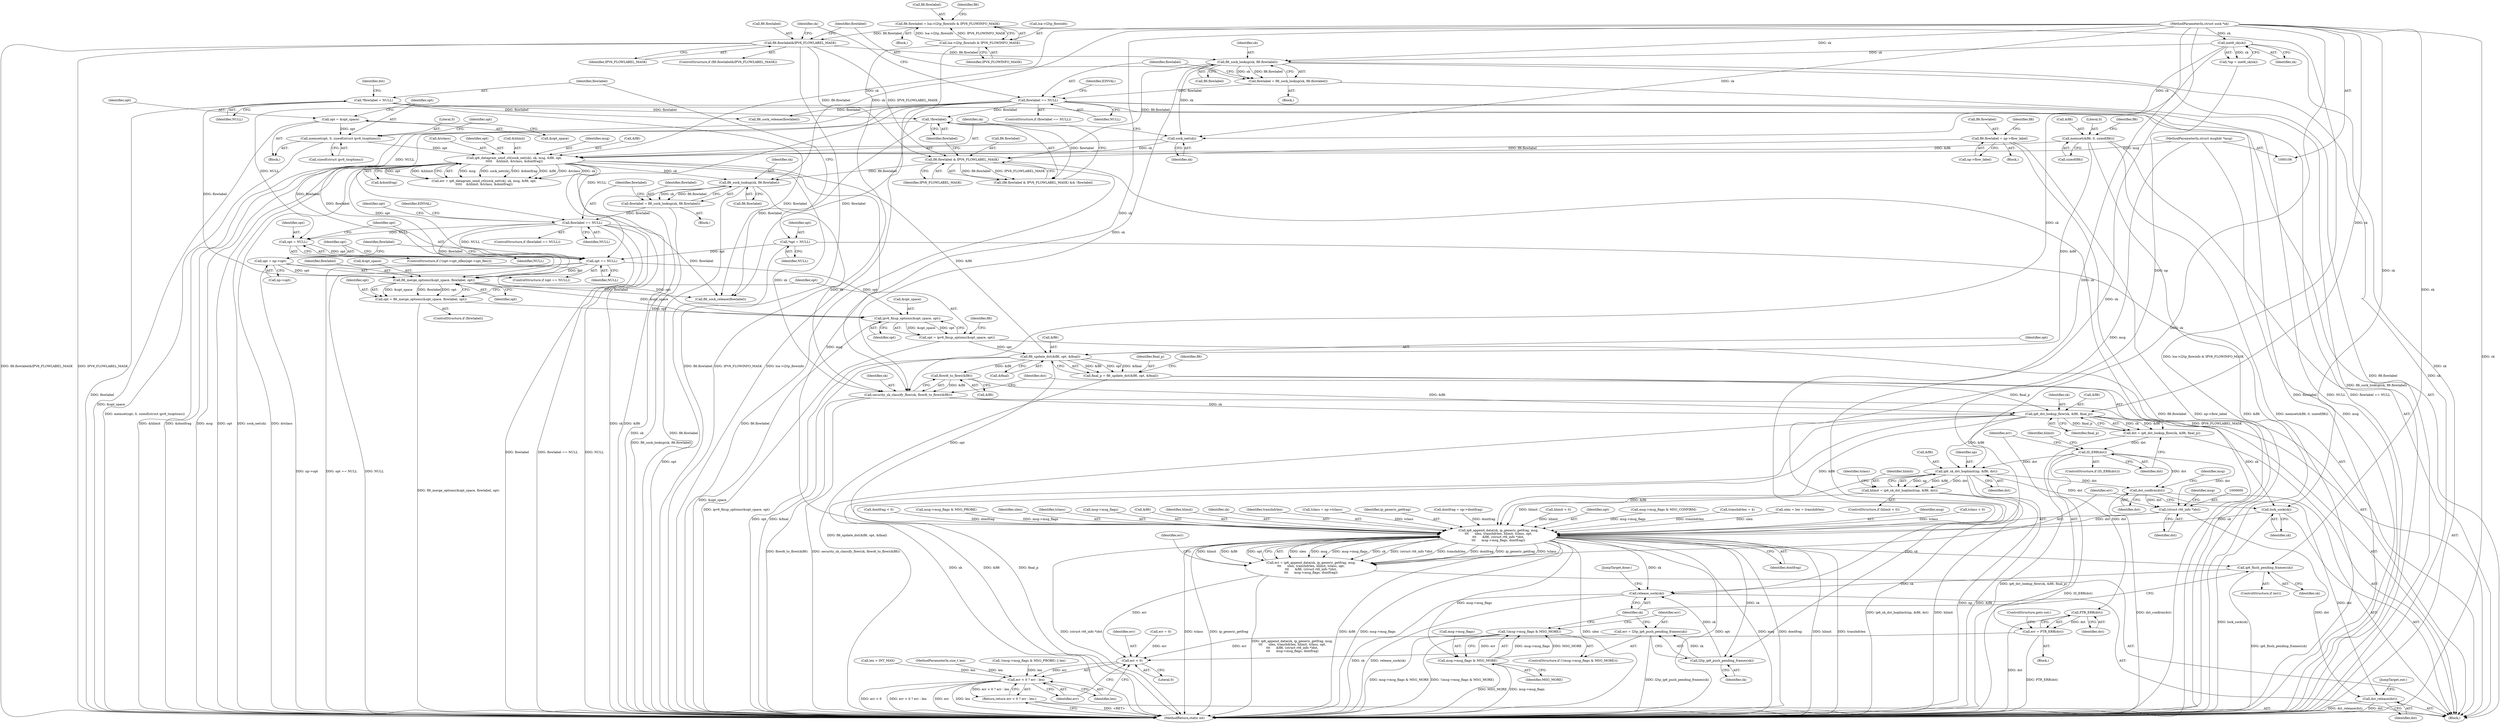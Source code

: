digraph "0_linux_45f6fad84cc305103b28d73482b344d7f5b76f39_19@API" {
"1000489" [label="(Call,fl6_update_dst(&fl6, opt, &final))"];
"1000181" [label="(Call,memset(&fl6, 0, sizeof(fl6)))"];
"1000357" [label="(Call,ip6_datagram_send_ctl(sock_net(sk), sk, msg, &fl6, opt,\n\t\t\t\t\t    &hlimit, &tclass, &dontfrag))"];
"1000358" [label="(Call,sock_net(sk))"];
"1000118" [label="(Call,inet6_sk(sk))"];
"1000107" [label="(MethodParameterIn,struct sock *sk)"];
"1000246" [label="(Call,fl6_sock_lookup(sk, fl6.flowlabel))"];
"1000238" [label="(Call,fl6.flowlabel&IPV6_FLOWLABEL_MASK)"];
"1000228" [label="(Call,fl6.flowlabel = lsa->l2tp_flowinfo & IPV6_FLOWINFO_MASK)"];
"1000232" [label="(Call,lsa->l2tp_flowinfo & IPV6_FLOWINFO_MASK)"];
"1000108" [label="(MethodParameterIn,struct msghdr *msg)"];
"1000344" [label="(Call,memset(opt, 0, sizeof(struct ipv6_txoptions)))"];
"1000340" [label="(Call,opt = &opt_space)"];
"1000434" [label="(Call,opt = ipv6_fixup_options(&opt_space, opt))"];
"1000436" [label="(Call,ipv6_fixup_options(&opt_space, opt))"];
"1000429" [label="(Call,fl6_merge_options(&opt_space, flowlabel, opt))"];
"1000125" [label="(Call,*flowlabel = NULL)"];
"1000252" [label="(Call,flowlabel == NULL)"];
"1000244" [label="(Call,flowlabel = fl6_sock_lookup(sk, fl6.flowlabel))"];
"1000387" [label="(Call,!flowlabel)"];
"1000398" [label="(Call,flowlabel == NULL)"];
"1000390" [label="(Call,flowlabel = fl6_sock_lookup(sk, fl6.flowlabel))"];
"1000392" [label="(Call,fl6_sock_lookup(sk, fl6.flowlabel))"];
"1000382" [label="(Call,fl6.flowlabel & IPV6_FLOWLABEL_MASK)"];
"1000315" [label="(Call,fl6.flowlabel = np->flow_label)"];
"1000417" [label="(Call,opt == NULL)"];
"1000413" [label="(Call,opt = NULL)"];
"1000121" [label="(Call,*opt = NULL)"];
"1000420" [label="(Call,opt = np->opt)"];
"1000427" [label="(Call,opt = fl6_merge_options(&opt_space, flowlabel, opt))"];
"1000487" [label="(Call,final_p = fl6_update_dst(&fl6, opt, &final))"];
"1000533" [label="(Call,ip6_dst_lookup_flow(sk, &fl6, final_p))"];
"1000531" [label="(Call,dst = ip6_dst_lookup_flow(sk, &fl6, final_p))"];
"1000539" [label="(Call,IS_ERR(dst))"];
"1000544" [label="(Call,PTR_ERR(dst))"];
"1000542" [label="(Call,err = PTR_ERR(dst))"];
"1000632" [label="(Call,err < 0)"];
"1000631" [label="(Call,err < 0 ? err : len)"];
"1000630" [label="(Return,return err < 0 ? err : len;)"];
"1000553" [label="(Call,ip6_sk_dst_hoplimit(np, &fl6, dst))"];
"1000551" [label="(Call,hlimit = ip6_sk_dst_hoplimit(np, &fl6, dst))"];
"1000588" [label="(Call,ip6_append_data(sk, ip_generic_getfrag, msg,\n\t\t\t      ulen, transhdrlen, hlimit, tclass, opt,\n\t\t\t      &fl6, (struct rt6_info *)dst,\n\t\t\t      msg->msg_flags, dontfrag))"];
"1000586" [label="(Call,err = ip6_append_data(sk, ip_generic_getfrag, msg,\n\t\t\t      ulen, transhdrlen, hlimit, tclass, opt,\n\t\t\t      &fl6, (struct rt6_info *)dst,\n\t\t\t      msg->msg_flags, dontfrag))"];
"1000608" [label="(Call,ip6_flush_pending_frames(sk))"];
"1000622" [label="(Call,release_sock(sk))"];
"1000613" [label="(Call,msg->msg_flags & MSG_MORE)"];
"1000612" [label="(Call,!(msg->msg_flags & MSG_MORE))"];
"1000620" [label="(Call,l2tp_ip6_push_pending_frames(sk))"];
"1000618" [label="(Call,err = l2tp_ip6_push_pending_frames(sk))"];
"1000599" [label="(Call,(struct rt6_info *)dst)"];
"1000625" [label="(Call,dst_release(dst))"];
"1000638" [label="(Call,dst_confirm(dst))"];
"1000584" [label="(Call,lock_sock(sk))"];
"1000528" [label="(Call,flowi6_to_flowi(&fl6))"];
"1000526" [label="(Call,security_sk_classify_flow(sk, flowi6_to_flowi(&fl6)))"];
"1000251" [label="(ControlStructure,if (flowlabel == NULL))"];
"1000388" [label="(Identifier,flowlabel)"];
"1000632" [label="(Call,err < 0)"];
"1000391" [label="(Identifier,flowlabel)"];
"1000488" [label="(Identifier,final_p)"];
"1000386" [label="(Identifier,IPV6_FLOWLABEL_MASK)"];
"1000184" [label="(Literal,0)"];
"1000490" [label="(Call,&fl6)"];
"1000359" [label="(Identifier,sk)"];
"1000107" [label="(MethodParameterIn,struct sock *sk)"];
"1000439" [label="(Identifier,opt)"];
"1000552" [label="(Identifier,hlimit)"];
"1000127" [label="(Identifier,NULL)"];
"1000232" [label="(Call,lsa->l2tp_flowinfo & IPV6_FLOWINFO_MASK)"];
"1000585" [label="(Identifier,sk)"];
"1000422" [label="(Call,np->opt)"];
"1000389" [label="(Block,)"];
"1000542" [label="(Call,err = PTR_ERR(dst))"];
"1000528" [label="(Call,flowi6_to_flowi(&fl6))"];
"1000393" [label="(Identifier,sk)"];
"1000437" [label="(Call,&opt_space)"];
"1000608" [label="(Call,ip6_flush_pending_frames(sk))"];
"1000532" [label="(Identifier,dst)"];
"1000633" [label="(Identifier,err)"];
"1000428" [label="(Identifier,opt)"];
"1000419" [label="(Identifier,NULL)"];
"1000125" [label="(Call,*flowlabel = NULL)"];
"1000252" [label="(Call,flowlabel == NULL)"];
"1000315" [label="(Call,fl6.flowlabel = np->flow_label)"];
"1000416" [label="(ControlStructure,if (opt == NULL))"];
"1000346" [label="(Literal,0)"];
"1000548" [label="(Call,hlimit < 0)"];
"1000613" [label="(Call,msg->msg_flags & MSG_MORE)"];
"1000130" [label="(Identifier,dst)"];
"1000340" [label="(Call,opt = &opt_space)"];
"1000545" [label="(Identifier,dst)"];
"1000229" [label="(Call,fl6.flowlabel)"];
"1000357" [label="(Call,ip6_datagram_send_ctl(sock_net(sk), sk, msg, &fl6, opt,\n\t\t\t\t\t    &hlimit, &tclass, &dontfrag))"];
"1000122" [label="(Identifier,opt)"];
"1000596" [label="(Identifier,opt)"];
"1000420" [label="(Call,opt = np->opt)"];
"1000390" [label="(Call,flowlabel = fl6_sock_lookup(sk, fl6.flowlabel))"];
"1000399" [label="(Identifier,flowlabel)"];
"1000425" [label="(ControlStructure,if (flowlabel))"];
"1000533" [label="(Call,ip6_dst_lookup_flow(sk, &fl6, final_p))"];
"1000588" [label="(Call,ip6_append_data(sk, ip_generic_getfrag, msg,\n\t\t\t      ulen, transhdrlen, hlimit, tclass, opt,\n\t\t\t      &fl6, (struct rt6_info *)dst,\n\t\t\t      msg->msg_flags, dontfrag))"];
"1000534" [label="(Identifier,sk)"];
"1000236" [label="(Identifier,IPV6_FLOWINFO_MASK)"];
"1000316" [label="(Call,fl6.flowlabel)"];
"1000421" [label="(Identifier,opt)"];
"1000635" [label="(Identifier,err)"];
"1000553" [label="(Call,ip6_sk_dst_hoplimit(np, &fl6, dst))"];
"1000239" [label="(Call,fl6.flowlabel)"];
"1000362" [label="(Call,&fl6)"];
"1000577" [label="(Call,msg->msg_flags & MSG_CONFIRM)"];
"1000155" [label="(Call,transhdrlen = 4)"];
"1000623" [label="(Identifier,sk)"];
"1000650" [label="(Call,err = 0)"];
"1000408" [label="(Identifier,opt)"];
"1000584" [label="(Call,lock_sock(sk))"];
"1000638" [label="(Call,dst_confirm(dst))"];
"1000560" [label="(Identifier,tclass)"];
"1000554" [label="(Identifier,np)"];
"1000126" [label="(Identifier,flowlabel)"];
"1000607" [label="(Identifier,err)"];
"1000617" [label="(Identifier,MSG_MORE)"];
"1000645" [label="(Identifier,msg)"];
"1000159" [label="(Call,ulen = len + transhdrlen)"];
"1000392" [label="(Call,fl6_sock_lookup(sk, fl6.flowlabel))"];
"1000344" [label="(Call,memset(opt, 0, sizeof(struct ipv6_txoptions)))"];
"1000591" [label="(Identifier,msg)"];
"1000559" [label="(Call,tclass < 0)"];
"1000394" [label="(Call,fl6.flowlabel)"];
"1000568" [label="(Call,dontfrag < 0)"];
"1000612" [label="(Call,!(msg->msg_flags & MSG_MORE))"];
"1000538" [label="(ControlStructure,if (IS_ERR(dst)))"];
"1000435" [label="(Identifier,opt)"];
"1000551" [label="(Call,hlimit = ip6_sk_dst_hoplimit(np, &fl6, dst))"];
"1000487" [label="(Call,final_p = fl6_update_dst(&fl6, opt, &final))"];
"1000119" [label="(Identifier,sk)"];
"1000643" [label="(Call,msg->msg_flags & MSG_PROBE)"];
"1000489" [label="(Call,fl6_update_dst(&fl6, opt, &final))"];
"1000622" [label="(Call,release_sock(sk))"];
"1000434" [label="(Call,opt = ipv6_fixup_options(&opt_space, opt))"];
"1000325" [label="(Identifier,fl6)"];
"1000606" [label="(ControlStructure,if (err))"];
"1000248" [label="(Call,fl6.flowlabel)"];
"1000418" [label="(Identifier,opt)"];
"1000436" [label="(Call,ipv6_fixup_options(&opt_space, opt))"];
"1000397" [label="(ControlStructure,if (flowlabel == NULL))"];
"1000417" [label="(Call,opt == NULL)"];
"1000414" [label="(Identifier,opt)"];
"1000592" [label="(Identifier,ulen)"];
"1000618" [label="(Call,err = l2tp_ip6_push_pending_frames(sk))"];
"1000499" [label="(Identifier,fl6)"];
"1000595" [label="(Identifier,tclass)"];
"1000367" [label="(Call,&tclass)"];
"1000240" [label="(Identifier,fl6)"];
"1000609" [label="(Identifier,sk)"];
"1000527" [label="(Identifier,sk)"];
"1000369" [label="(Call,&dontfrag)"];
"1000433" [label="(Identifier,opt)"];
"1000121" [label="(Call,*opt = NULL)"];
"1000526" [label="(Call,security_sk_classify_flow(sk, flowi6_to_flowi(&fl6)))"];
"1000382" [label="(Call,fl6.flowlabel & IPV6_FLOWLABEL_MASK)"];
"1000630" [label="(Return,return err < 0 ? err : len;)"];
"1000627" [label="(JumpTarget,out:)"];
"1000641" [label="(Call,!(msg->msg_flags & MSG_PROBE) || len)"];
"1000626" [label="(Identifier,dst)"];
"1000654" [label="(MethodReturn,static int)"];
"1000116" [label="(Call,*np = inet6_sk(sk))"];
"1000535" [label="(Call,&fl6)"];
"1000185" [label="(Call,sizeof(fl6))"];
"1000181" [label="(Call,memset(&fl6, 0, sizeof(fl6)))"];
"1000347" [label="(Call,sizeof(struct ipv6_txoptions))"];
"1000547" [label="(ControlStructure,if (hlimit < 0))"];
"1000345" [label="(Identifier,opt)"];
"1000602" [label="(Call,msg->msg_flags)"];
"1000625" [label="(Call,dst_release(dst))"];
"1000492" [label="(Identifier,opt)"];
"1000361" [label="(Identifier,msg)"];
"1000358" [label="(Call,sock_net(sk))"];
"1000228" [label="(Call,fl6.flowlabel = lsa->l2tp_flowinfo & IPV6_FLOWINFO_MASK)"];
"1000244" [label="(Call,flowlabel = fl6_sock_lookup(sk, fl6.flowlabel))"];
"1000557" [label="(Identifier,dst)"];
"1000233" [label="(Call,lsa->l2tp_flowinfo)"];
"1000351" [label="(Identifier,opt)"];
"1000628" [label="(Call,fl6_sock_release(flowlabel))"];
"1000619" [label="(Identifier,err)"];
"1000601" [label="(Identifier,dst)"];
"1000597" [label="(Call,&fl6)"];
"1000493" [label="(Call,&final)"];
"1000110" [label="(Block,)"];
"1000531" [label="(Call,dst = ip6_dst_lookup_flow(sk, &fl6, final_p))"];
"1000319" [label="(Call,np->flow_label)"];
"1000631" [label="(Call,err < 0 ? err : len)"];
"1000555" [label="(Call,&fl6)"];
"1000166" [label="(Call,len > INT_MAX)"];
"1000398" [label="(Call,flowlabel == NULL)"];
"1000639" [label="(Identifier,dst)"];
"1000586" [label="(Call,err = ip6_append_data(sk, ip_generic_getfrag, msg,\n\t\t\t      ulen, transhdrlen, hlimit, tclass, opt,\n\t\t\t      &fl6, (struct rt6_info *)dst,\n\t\t\t      msg->msg_flags, dontfrag))"];
"1000123" [label="(Identifier,NULL)"];
"1000537" [label="(Identifier,final_p)"];
"1000238" [label="(Call,fl6.flowlabel&IPV6_FLOWLABEL_MASK)"];
"1000245" [label="(Identifier,flowlabel)"];
"1000246" [label="(Call,fl6_sock_lookup(sk, fl6.flowlabel))"];
"1000262" [label="(Identifier,sk)"];
"1000605" [label="(Identifier,dontfrag)"];
"1000341" [label="(Identifier,opt)"];
"1000387" [label="(Call,!flowlabel)"];
"1000415" [label="(Identifier,NULL)"];
"1000442" [label="(Identifier,fl6)"];
"1000299" [label="(Block,)"];
"1000540" [label="(Identifier,dst)"];
"1000381" [label="(Call,(fl6.flowlabel & IPV6_FLOWLABEL_MASK) && !flowlabel)"];
"1000614" [label="(Call,msg->msg_flags)"];
"1000257" [label="(Identifier,EINVAL)"];
"1000620" [label="(Call,l2tp_ip6_push_pending_frames(sk))"];
"1000108" [label="(MethodParameterIn,struct msghdr *msg)"];
"1000242" [label="(Identifier,IPV6_FLOWLABEL_MASK)"];
"1000621" [label="(Identifier,sk)"];
"1000237" [label="(ControlStructure,if (fl6.flowlabel&IPV6_FLOWLABEL_MASK))"];
"1000118" [label="(Call,inet6_sk(sk))"];
"1000342" [label="(Call,&opt_space)"];
"1000611" [label="(ControlStructure,if (!(msg->msg_flags & MSG_MORE)))"];
"1000594" [label="(Identifier,hlimit)"];
"1000589" [label="(Identifier,sk)"];
"1000593" [label="(Identifier,transhdrlen)"];
"1000227" [label="(Block,)"];
"1000413" [label="(Call,opt = NULL)"];
"1000636" [label="(Identifier,len)"];
"1000383" [label="(Call,fl6.flowlabel)"];
"1000541" [label="(Block,)"];
"1000403" [label="(Identifier,EINVAL)"];
"1000549" [label="(Identifier,hlimit)"];
"1000529" [label="(Call,&fl6)"];
"1000603" [label="(Identifier,msg)"];
"1000360" [label="(Identifier,sk)"];
"1000364" [label="(Identifier,opt)"];
"1000562" [label="(Call,tclass = np->tclass)"];
"1000590" [label="(Identifier,ip_generic_getfrag)"];
"1000376" [label="(Call,fl6_sock_release(flowlabel))"];
"1000587" [label="(Identifier,err)"];
"1000253" [label="(Identifier,flowlabel)"];
"1000543" [label="(Identifier,err)"];
"1000243" [label="(Block,)"];
"1000624" [label="(JumpTarget,done:)"];
"1000339" [label="(Block,)"];
"1000427" [label="(Call,opt = fl6_merge_options(&opt_space, flowlabel, opt))"];
"1000539" [label="(Call,IS_ERR(dst))"];
"1000546" [label="(ControlStructure,goto out;)"];
"1000400" [label="(Identifier,NULL)"];
"1000599" [label="(Call,(struct rt6_info *)dst)"];
"1000109" [label="(MethodParameterIn,size_t len)"];
"1000254" [label="(Identifier,NULL)"];
"1000365" [label="(Call,&hlimit)"];
"1000247" [label="(Identifier,sk)"];
"1000544" [label="(Call,PTR_ERR(dst))"];
"1000634" [label="(Literal,0)"];
"1000426" [label="(Identifier,flowlabel)"];
"1000355" [label="(Call,err = ip6_datagram_send_ctl(sock_net(sk), sk, msg, &fl6, opt,\n\t\t\t\t\t    &hlimit, &tclass, &dontfrag))"];
"1000430" [label="(Call,&opt_space)"];
"1000189" [label="(Identifier,fl6)"];
"1000432" [label="(Identifier,flowlabel)"];
"1000429" [label="(Call,fl6_merge_options(&opt_space, flowlabel, opt))"];
"1000571" [label="(Call,dontfrag = np->dontfrag)"];
"1000182" [label="(Call,&fl6)"];
"1000404" [label="(ControlStructure,if (!(opt->opt_nflen|opt->opt_flen)))"];
"1000489" -> "1000487"  [label="AST: "];
"1000489" -> "1000493"  [label="CFG: "];
"1000490" -> "1000489"  [label="AST: "];
"1000492" -> "1000489"  [label="AST: "];
"1000493" -> "1000489"  [label="AST: "];
"1000487" -> "1000489"  [label="CFG: "];
"1000489" -> "1000654"  [label="DDG: &final"];
"1000489" -> "1000654"  [label="DDG: opt"];
"1000489" -> "1000487"  [label="DDG: &fl6"];
"1000489" -> "1000487"  [label="DDG: opt"];
"1000489" -> "1000487"  [label="DDG: &final"];
"1000181" -> "1000489"  [label="DDG: &fl6"];
"1000357" -> "1000489"  [label="DDG: &fl6"];
"1000434" -> "1000489"  [label="DDG: opt"];
"1000489" -> "1000528"  [label="DDG: &fl6"];
"1000489" -> "1000588"  [label="DDG: opt"];
"1000181" -> "1000110"  [label="AST: "];
"1000181" -> "1000185"  [label="CFG: "];
"1000182" -> "1000181"  [label="AST: "];
"1000184" -> "1000181"  [label="AST: "];
"1000185" -> "1000181"  [label="AST: "];
"1000189" -> "1000181"  [label="CFG: "];
"1000181" -> "1000654"  [label="DDG: &fl6"];
"1000181" -> "1000654"  [label="DDG: memset(&fl6, 0, sizeof(fl6))"];
"1000181" -> "1000357"  [label="DDG: &fl6"];
"1000357" -> "1000355"  [label="AST: "];
"1000357" -> "1000369"  [label="CFG: "];
"1000358" -> "1000357"  [label="AST: "];
"1000360" -> "1000357"  [label="AST: "];
"1000361" -> "1000357"  [label="AST: "];
"1000362" -> "1000357"  [label="AST: "];
"1000364" -> "1000357"  [label="AST: "];
"1000365" -> "1000357"  [label="AST: "];
"1000367" -> "1000357"  [label="AST: "];
"1000369" -> "1000357"  [label="AST: "];
"1000355" -> "1000357"  [label="CFG: "];
"1000357" -> "1000654"  [label="DDG: &hlimit"];
"1000357" -> "1000654"  [label="DDG: &dontfrag"];
"1000357" -> "1000654"  [label="DDG: msg"];
"1000357" -> "1000654"  [label="DDG: opt"];
"1000357" -> "1000654"  [label="DDG: sock_net(sk)"];
"1000357" -> "1000654"  [label="DDG: &tclass"];
"1000357" -> "1000654"  [label="DDG: sk"];
"1000357" -> "1000654"  [label="DDG: &fl6"];
"1000357" -> "1000355"  [label="DDG: msg"];
"1000357" -> "1000355"  [label="DDG: sock_net(sk)"];
"1000357" -> "1000355"  [label="DDG: &dontfrag"];
"1000357" -> "1000355"  [label="DDG: &fl6"];
"1000357" -> "1000355"  [label="DDG: &tclass"];
"1000357" -> "1000355"  [label="DDG: sk"];
"1000357" -> "1000355"  [label="DDG: opt"];
"1000357" -> "1000355"  [label="DDG: &hlimit"];
"1000358" -> "1000357"  [label="DDG: sk"];
"1000107" -> "1000357"  [label="DDG: sk"];
"1000108" -> "1000357"  [label="DDG: msg"];
"1000344" -> "1000357"  [label="DDG: opt"];
"1000357" -> "1000392"  [label="DDG: sk"];
"1000357" -> "1000417"  [label="DDG: opt"];
"1000357" -> "1000526"  [label="DDG: sk"];
"1000357" -> "1000588"  [label="DDG: msg"];
"1000358" -> "1000359"  [label="CFG: "];
"1000359" -> "1000358"  [label="AST: "];
"1000360" -> "1000358"  [label="CFG: "];
"1000118" -> "1000358"  [label="DDG: sk"];
"1000246" -> "1000358"  [label="DDG: sk"];
"1000107" -> "1000358"  [label="DDG: sk"];
"1000118" -> "1000116"  [label="AST: "];
"1000118" -> "1000119"  [label="CFG: "];
"1000119" -> "1000118"  [label="AST: "];
"1000116" -> "1000118"  [label="CFG: "];
"1000118" -> "1000654"  [label="DDG: sk"];
"1000118" -> "1000116"  [label="DDG: sk"];
"1000107" -> "1000118"  [label="DDG: sk"];
"1000118" -> "1000246"  [label="DDG: sk"];
"1000118" -> "1000526"  [label="DDG: sk"];
"1000107" -> "1000106"  [label="AST: "];
"1000107" -> "1000654"  [label="DDG: sk"];
"1000107" -> "1000246"  [label="DDG: sk"];
"1000107" -> "1000392"  [label="DDG: sk"];
"1000107" -> "1000526"  [label="DDG: sk"];
"1000107" -> "1000533"  [label="DDG: sk"];
"1000107" -> "1000584"  [label="DDG: sk"];
"1000107" -> "1000588"  [label="DDG: sk"];
"1000107" -> "1000608"  [label="DDG: sk"];
"1000107" -> "1000620"  [label="DDG: sk"];
"1000107" -> "1000622"  [label="DDG: sk"];
"1000246" -> "1000244"  [label="AST: "];
"1000246" -> "1000248"  [label="CFG: "];
"1000247" -> "1000246"  [label="AST: "];
"1000248" -> "1000246"  [label="AST: "];
"1000244" -> "1000246"  [label="CFG: "];
"1000246" -> "1000654"  [label="DDG: fl6.flowlabel"];
"1000246" -> "1000654"  [label="DDG: sk"];
"1000246" -> "1000244"  [label="DDG: sk"];
"1000246" -> "1000244"  [label="DDG: fl6.flowlabel"];
"1000238" -> "1000246"  [label="DDG: fl6.flowlabel"];
"1000246" -> "1000382"  [label="DDG: fl6.flowlabel"];
"1000246" -> "1000526"  [label="DDG: sk"];
"1000238" -> "1000237"  [label="AST: "];
"1000238" -> "1000242"  [label="CFG: "];
"1000239" -> "1000238"  [label="AST: "];
"1000242" -> "1000238"  [label="AST: "];
"1000245" -> "1000238"  [label="CFG: "];
"1000262" -> "1000238"  [label="CFG: "];
"1000238" -> "1000654"  [label="DDG: fl6.flowlabel"];
"1000238" -> "1000654"  [label="DDG: fl6.flowlabel&IPV6_FLOWLABEL_MASK"];
"1000238" -> "1000654"  [label="DDG: IPV6_FLOWLABEL_MASK"];
"1000228" -> "1000238"  [label="DDG: fl6.flowlabel"];
"1000238" -> "1000382"  [label="DDG: fl6.flowlabel"];
"1000238" -> "1000382"  [label="DDG: IPV6_FLOWLABEL_MASK"];
"1000228" -> "1000227"  [label="AST: "];
"1000228" -> "1000232"  [label="CFG: "];
"1000229" -> "1000228"  [label="AST: "];
"1000232" -> "1000228"  [label="AST: "];
"1000240" -> "1000228"  [label="CFG: "];
"1000228" -> "1000654"  [label="DDG: lsa->l2tp_flowinfo & IPV6_FLOWINFO_MASK"];
"1000232" -> "1000228"  [label="DDG: lsa->l2tp_flowinfo"];
"1000232" -> "1000228"  [label="DDG: IPV6_FLOWINFO_MASK"];
"1000232" -> "1000236"  [label="CFG: "];
"1000233" -> "1000232"  [label="AST: "];
"1000236" -> "1000232"  [label="AST: "];
"1000232" -> "1000654"  [label="DDG: IPV6_FLOWINFO_MASK"];
"1000232" -> "1000654"  [label="DDG: lsa->l2tp_flowinfo"];
"1000108" -> "1000106"  [label="AST: "];
"1000108" -> "1000654"  [label="DDG: msg"];
"1000108" -> "1000588"  [label="DDG: msg"];
"1000344" -> "1000339"  [label="AST: "];
"1000344" -> "1000347"  [label="CFG: "];
"1000345" -> "1000344"  [label="AST: "];
"1000346" -> "1000344"  [label="AST: "];
"1000347" -> "1000344"  [label="AST: "];
"1000351" -> "1000344"  [label="CFG: "];
"1000344" -> "1000654"  [label="DDG: memset(opt, 0, sizeof(struct ipv6_txoptions))"];
"1000340" -> "1000344"  [label="DDG: opt"];
"1000340" -> "1000339"  [label="AST: "];
"1000340" -> "1000342"  [label="CFG: "];
"1000341" -> "1000340"  [label="AST: "];
"1000342" -> "1000340"  [label="AST: "];
"1000345" -> "1000340"  [label="CFG: "];
"1000340" -> "1000654"  [label="DDG: &opt_space"];
"1000434" -> "1000110"  [label="AST: "];
"1000434" -> "1000436"  [label="CFG: "];
"1000435" -> "1000434"  [label="AST: "];
"1000436" -> "1000434"  [label="AST: "];
"1000442" -> "1000434"  [label="CFG: "];
"1000434" -> "1000654"  [label="DDG: ipv6_fixup_options(&opt_space, opt)"];
"1000436" -> "1000434"  [label="DDG: &opt_space"];
"1000436" -> "1000434"  [label="DDG: opt"];
"1000436" -> "1000439"  [label="CFG: "];
"1000437" -> "1000436"  [label="AST: "];
"1000439" -> "1000436"  [label="AST: "];
"1000436" -> "1000654"  [label="DDG: &opt_space"];
"1000429" -> "1000436"  [label="DDG: &opt_space"];
"1000427" -> "1000436"  [label="DDG: opt"];
"1000417" -> "1000436"  [label="DDG: opt"];
"1000420" -> "1000436"  [label="DDG: opt"];
"1000429" -> "1000427"  [label="AST: "];
"1000429" -> "1000433"  [label="CFG: "];
"1000430" -> "1000429"  [label="AST: "];
"1000432" -> "1000429"  [label="AST: "];
"1000433" -> "1000429"  [label="AST: "];
"1000427" -> "1000429"  [label="CFG: "];
"1000429" -> "1000427"  [label="DDG: &opt_space"];
"1000429" -> "1000427"  [label="DDG: flowlabel"];
"1000429" -> "1000427"  [label="DDG: opt"];
"1000125" -> "1000429"  [label="DDG: flowlabel"];
"1000252" -> "1000429"  [label="DDG: flowlabel"];
"1000387" -> "1000429"  [label="DDG: flowlabel"];
"1000398" -> "1000429"  [label="DDG: flowlabel"];
"1000417" -> "1000429"  [label="DDG: opt"];
"1000420" -> "1000429"  [label="DDG: opt"];
"1000429" -> "1000628"  [label="DDG: flowlabel"];
"1000125" -> "1000110"  [label="AST: "];
"1000125" -> "1000127"  [label="CFG: "];
"1000126" -> "1000125"  [label="AST: "];
"1000127" -> "1000125"  [label="AST: "];
"1000130" -> "1000125"  [label="CFG: "];
"1000125" -> "1000654"  [label="DDG: flowlabel"];
"1000125" -> "1000376"  [label="DDG: flowlabel"];
"1000125" -> "1000387"  [label="DDG: flowlabel"];
"1000125" -> "1000628"  [label="DDG: flowlabel"];
"1000252" -> "1000251"  [label="AST: "];
"1000252" -> "1000254"  [label="CFG: "];
"1000253" -> "1000252"  [label="AST: "];
"1000254" -> "1000252"  [label="AST: "];
"1000257" -> "1000252"  [label="CFG: "];
"1000262" -> "1000252"  [label="CFG: "];
"1000252" -> "1000654"  [label="DDG: flowlabel"];
"1000252" -> "1000654"  [label="DDG: NULL"];
"1000252" -> "1000654"  [label="DDG: flowlabel == NULL"];
"1000244" -> "1000252"  [label="DDG: flowlabel"];
"1000252" -> "1000376"  [label="DDG: flowlabel"];
"1000252" -> "1000387"  [label="DDG: flowlabel"];
"1000252" -> "1000398"  [label="DDG: NULL"];
"1000252" -> "1000413"  [label="DDG: NULL"];
"1000252" -> "1000417"  [label="DDG: NULL"];
"1000252" -> "1000628"  [label="DDG: flowlabel"];
"1000244" -> "1000243"  [label="AST: "];
"1000245" -> "1000244"  [label="AST: "];
"1000253" -> "1000244"  [label="CFG: "];
"1000244" -> "1000654"  [label="DDG: fl6_sock_lookup(sk, fl6.flowlabel)"];
"1000387" -> "1000381"  [label="AST: "];
"1000387" -> "1000388"  [label="CFG: "];
"1000388" -> "1000387"  [label="AST: "];
"1000381" -> "1000387"  [label="CFG: "];
"1000387" -> "1000381"  [label="DDG: flowlabel"];
"1000387" -> "1000628"  [label="DDG: flowlabel"];
"1000398" -> "1000397"  [label="AST: "];
"1000398" -> "1000400"  [label="CFG: "];
"1000399" -> "1000398"  [label="AST: "];
"1000400" -> "1000398"  [label="AST: "];
"1000403" -> "1000398"  [label="CFG: "];
"1000408" -> "1000398"  [label="CFG: "];
"1000398" -> "1000654"  [label="DDG: flowlabel == NULL"];
"1000398" -> "1000654"  [label="DDG: NULL"];
"1000398" -> "1000654"  [label="DDG: flowlabel"];
"1000390" -> "1000398"  [label="DDG: flowlabel"];
"1000398" -> "1000413"  [label="DDG: NULL"];
"1000398" -> "1000417"  [label="DDG: NULL"];
"1000398" -> "1000628"  [label="DDG: flowlabel"];
"1000390" -> "1000389"  [label="AST: "];
"1000390" -> "1000392"  [label="CFG: "];
"1000391" -> "1000390"  [label="AST: "];
"1000392" -> "1000390"  [label="AST: "];
"1000399" -> "1000390"  [label="CFG: "];
"1000390" -> "1000654"  [label="DDG: fl6_sock_lookup(sk, fl6.flowlabel)"];
"1000392" -> "1000390"  [label="DDG: sk"];
"1000392" -> "1000390"  [label="DDG: fl6.flowlabel"];
"1000392" -> "1000394"  [label="CFG: "];
"1000393" -> "1000392"  [label="AST: "];
"1000394" -> "1000392"  [label="AST: "];
"1000392" -> "1000654"  [label="DDG: fl6.flowlabel"];
"1000392" -> "1000654"  [label="DDG: sk"];
"1000382" -> "1000392"  [label="DDG: fl6.flowlabel"];
"1000392" -> "1000526"  [label="DDG: sk"];
"1000382" -> "1000381"  [label="AST: "];
"1000382" -> "1000386"  [label="CFG: "];
"1000383" -> "1000382"  [label="AST: "];
"1000386" -> "1000382"  [label="AST: "];
"1000388" -> "1000382"  [label="CFG: "];
"1000381" -> "1000382"  [label="CFG: "];
"1000382" -> "1000654"  [label="DDG: fl6.flowlabel"];
"1000382" -> "1000654"  [label="DDG: IPV6_FLOWLABEL_MASK"];
"1000382" -> "1000381"  [label="DDG: fl6.flowlabel"];
"1000382" -> "1000381"  [label="DDG: IPV6_FLOWLABEL_MASK"];
"1000315" -> "1000382"  [label="DDG: fl6.flowlabel"];
"1000315" -> "1000299"  [label="AST: "];
"1000315" -> "1000319"  [label="CFG: "];
"1000316" -> "1000315"  [label="AST: "];
"1000319" -> "1000315"  [label="AST: "];
"1000325" -> "1000315"  [label="CFG: "];
"1000315" -> "1000654"  [label="DDG: fl6.flowlabel"];
"1000315" -> "1000654"  [label="DDG: np->flow_label"];
"1000417" -> "1000416"  [label="AST: "];
"1000417" -> "1000419"  [label="CFG: "];
"1000418" -> "1000417"  [label="AST: "];
"1000419" -> "1000417"  [label="AST: "];
"1000421" -> "1000417"  [label="CFG: "];
"1000426" -> "1000417"  [label="CFG: "];
"1000417" -> "1000654"  [label="DDG: opt == NULL"];
"1000417" -> "1000654"  [label="DDG: NULL"];
"1000413" -> "1000417"  [label="DDG: opt"];
"1000121" -> "1000417"  [label="DDG: opt"];
"1000413" -> "1000404"  [label="AST: "];
"1000413" -> "1000415"  [label="CFG: "];
"1000414" -> "1000413"  [label="AST: "];
"1000415" -> "1000413"  [label="AST: "];
"1000418" -> "1000413"  [label="CFG: "];
"1000121" -> "1000110"  [label="AST: "];
"1000121" -> "1000123"  [label="CFG: "];
"1000122" -> "1000121"  [label="AST: "];
"1000123" -> "1000121"  [label="AST: "];
"1000126" -> "1000121"  [label="CFG: "];
"1000121" -> "1000654"  [label="DDG: opt"];
"1000420" -> "1000416"  [label="AST: "];
"1000420" -> "1000422"  [label="CFG: "];
"1000421" -> "1000420"  [label="AST: "];
"1000422" -> "1000420"  [label="AST: "];
"1000426" -> "1000420"  [label="CFG: "];
"1000420" -> "1000654"  [label="DDG: np->opt"];
"1000427" -> "1000425"  [label="AST: "];
"1000428" -> "1000427"  [label="AST: "];
"1000435" -> "1000427"  [label="CFG: "];
"1000427" -> "1000654"  [label="DDG: fl6_merge_options(&opt_space, flowlabel, opt)"];
"1000487" -> "1000110"  [label="AST: "];
"1000488" -> "1000487"  [label="AST: "];
"1000499" -> "1000487"  [label="CFG: "];
"1000487" -> "1000654"  [label="DDG: fl6_update_dst(&fl6, opt, &final)"];
"1000487" -> "1000533"  [label="DDG: final_p"];
"1000533" -> "1000531"  [label="AST: "];
"1000533" -> "1000537"  [label="CFG: "];
"1000534" -> "1000533"  [label="AST: "];
"1000535" -> "1000533"  [label="AST: "];
"1000537" -> "1000533"  [label="AST: "];
"1000531" -> "1000533"  [label="CFG: "];
"1000533" -> "1000654"  [label="DDG: sk"];
"1000533" -> "1000654"  [label="DDG: &fl6"];
"1000533" -> "1000654"  [label="DDG: final_p"];
"1000533" -> "1000531"  [label="DDG: sk"];
"1000533" -> "1000531"  [label="DDG: &fl6"];
"1000533" -> "1000531"  [label="DDG: final_p"];
"1000526" -> "1000533"  [label="DDG: sk"];
"1000528" -> "1000533"  [label="DDG: &fl6"];
"1000533" -> "1000553"  [label="DDG: &fl6"];
"1000533" -> "1000584"  [label="DDG: sk"];
"1000533" -> "1000588"  [label="DDG: &fl6"];
"1000531" -> "1000110"  [label="AST: "];
"1000532" -> "1000531"  [label="AST: "];
"1000540" -> "1000531"  [label="CFG: "];
"1000531" -> "1000654"  [label="DDG: ip6_dst_lookup_flow(sk, &fl6, final_p)"];
"1000531" -> "1000539"  [label="DDG: dst"];
"1000539" -> "1000538"  [label="AST: "];
"1000539" -> "1000540"  [label="CFG: "];
"1000540" -> "1000539"  [label="AST: "];
"1000543" -> "1000539"  [label="CFG: "];
"1000549" -> "1000539"  [label="CFG: "];
"1000539" -> "1000654"  [label="DDG: IS_ERR(dst)"];
"1000539" -> "1000544"  [label="DDG: dst"];
"1000539" -> "1000553"  [label="DDG: dst"];
"1000539" -> "1000599"  [label="DDG: dst"];
"1000539" -> "1000638"  [label="DDG: dst"];
"1000544" -> "1000542"  [label="AST: "];
"1000544" -> "1000545"  [label="CFG: "];
"1000545" -> "1000544"  [label="AST: "];
"1000542" -> "1000544"  [label="CFG: "];
"1000544" -> "1000654"  [label="DDG: dst"];
"1000544" -> "1000542"  [label="DDG: dst"];
"1000542" -> "1000541"  [label="AST: "];
"1000543" -> "1000542"  [label="AST: "];
"1000546" -> "1000542"  [label="CFG: "];
"1000542" -> "1000654"  [label="DDG: PTR_ERR(dst)"];
"1000542" -> "1000632"  [label="DDG: err"];
"1000632" -> "1000631"  [label="AST: "];
"1000632" -> "1000634"  [label="CFG: "];
"1000633" -> "1000632"  [label="AST: "];
"1000634" -> "1000632"  [label="AST: "];
"1000635" -> "1000632"  [label="CFG: "];
"1000636" -> "1000632"  [label="CFG: "];
"1000632" -> "1000631"  [label="DDG: err"];
"1000650" -> "1000632"  [label="DDG: err"];
"1000586" -> "1000632"  [label="DDG: err"];
"1000618" -> "1000632"  [label="DDG: err"];
"1000631" -> "1000630"  [label="AST: "];
"1000631" -> "1000635"  [label="CFG: "];
"1000631" -> "1000636"  [label="CFG: "];
"1000635" -> "1000631"  [label="AST: "];
"1000636" -> "1000631"  [label="AST: "];
"1000630" -> "1000631"  [label="CFG: "];
"1000631" -> "1000654"  [label="DDG: err < 0"];
"1000631" -> "1000654"  [label="DDG: err < 0 ? err : len"];
"1000631" -> "1000654"  [label="DDG: err"];
"1000631" -> "1000654"  [label="DDG: len"];
"1000631" -> "1000630"  [label="DDG: err < 0 ? err : len"];
"1000166" -> "1000631"  [label="DDG: len"];
"1000641" -> "1000631"  [label="DDG: len"];
"1000109" -> "1000631"  [label="DDG: len"];
"1000630" -> "1000110"  [label="AST: "];
"1000654" -> "1000630"  [label="CFG: "];
"1000630" -> "1000654"  [label="DDG: <RET>"];
"1000553" -> "1000551"  [label="AST: "];
"1000553" -> "1000557"  [label="CFG: "];
"1000554" -> "1000553"  [label="AST: "];
"1000555" -> "1000553"  [label="AST: "];
"1000557" -> "1000553"  [label="AST: "];
"1000551" -> "1000553"  [label="CFG: "];
"1000553" -> "1000654"  [label="DDG: np"];
"1000553" -> "1000654"  [label="DDG: &fl6"];
"1000553" -> "1000551"  [label="DDG: np"];
"1000553" -> "1000551"  [label="DDG: &fl6"];
"1000553" -> "1000551"  [label="DDG: dst"];
"1000116" -> "1000553"  [label="DDG: np"];
"1000553" -> "1000588"  [label="DDG: &fl6"];
"1000553" -> "1000599"  [label="DDG: dst"];
"1000553" -> "1000638"  [label="DDG: dst"];
"1000551" -> "1000547"  [label="AST: "];
"1000552" -> "1000551"  [label="AST: "];
"1000560" -> "1000551"  [label="CFG: "];
"1000551" -> "1000654"  [label="DDG: ip6_sk_dst_hoplimit(np, &fl6, dst)"];
"1000551" -> "1000654"  [label="DDG: hlimit"];
"1000551" -> "1000588"  [label="DDG: hlimit"];
"1000588" -> "1000586"  [label="AST: "];
"1000588" -> "1000605"  [label="CFG: "];
"1000589" -> "1000588"  [label="AST: "];
"1000590" -> "1000588"  [label="AST: "];
"1000591" -> "1000588"  [label="AST: "];
"1000592" -> "1000588"  [label="AST: "];
"1000593" -> "1000588"  [label="AST: "];
"1000594" -> "1000588"  [label="AST: "];
"1000595" -> "1000588"  [label="AST: "];
"1000596" -> "1000588"  [label="AST: "];
"1000597" -> "1000588"  [label="AST: "];
"1000599" -> "1000588"  [label="AST: "];
"1000602" -> "1000588"  [label="AST: "];
"1000605" -> "1000588"  [label="AST: "];
"1000586" -> "1000588"  [label="CFG: "];
"1000588" -> "1000654"  [label="DDG: (struct rt6_info *)dst"];
"1000588" -> "1000654"  [label="DDG: tclass"];
"1000588" -> "1000654"  [label="DDG: ip_generic_getfrag"];
"1000588" -> "1000654"  [label="DDG: &fl6"];
"1000588" -> "1000654"  [label="DDG: msg->msg_flags"];
"1000588" -> "1000654"  [label="DDG: ulen"];
"1000588" -> "1000654"  [label="DDG: opt"];
"1000588" -> "1000654"  [label="DDG: msg"];
"1000588" -> "1000654"  [label="DDG: dontfrag"];
"1000588" -> "1000654"  [label="DDG: hlimit"];
"1000588" -> "1000654"  [label="DDG: transhdrlen"];
"1000588" -> "1000586"  [label="DDG: ulen"];
"1000588" -> "1000586"  [label="DDG: msg"];
"1000588" -> "1000586"  [label="DDG: msg->msg_flags"];
"1000588" -> "1000586"  [label="DDG: sk"];
"1000588" -> "1000586"  [label="DDG: (struct rt6_info *)dst"];
"1000588" -> "1000586"  [label="DDG: transhdrlen"];
"1000588" -> "1000586"  [label="DDG: dontfrag"];
"1000588" -> "1000586"  [label="DDG: ip_generic_getfrag"];
"1000588" -> "1000586"  [label="DDG: tclass"];
"1000588" -> "1000586"  [label="DDG: hlimit"];
"1000588" -> "1000586"  [label="DDG: &fl6"];
"1000588" -> "1000586"  [label="DDG: opt"];
"1000584" -> "1000588"  [label="DDG: sk"];
"1000159" -> "1000588"  [label="DDG: ulen"];
"1000155" -> "1000588"  [label="DDG: transhdrlen"];
"1000548" -> "1000588"  [label="DDG: hlimit"];
"1000559" -> "1000588"  [label="DDG: tclass"];
"1000562" -> "1000588"  [label="DDG: tclass"];
"1000599" -> "1000588"  [label="DDG: dst"];
"1000643" -> "1000588"  [label="DDG: msg->msg_flags"];
"1000577" -> "1000588"  [label="DDG: msg->msg_flags"];
"1000568" -> "1000588"  [label="DDG: dontfrag"];
"1000571" -> "1000588"  [label="DDG: dontfrag"];
"1000588" -> "1000608"  [label="DDG: sk"];
"1000588" -> "1000613"  [label="DDG: msg->msg_flags"];
"1000588" -> "1000620"  [label="DDG: sk"];
"1000588" -> "1000622"  [label="DDG: sk"];
"1000586" -> "1000110"  [label="AST: "];
"1000587" -> "1000586"  [label="AST: "];
"1000607" -> "1000586"  [label="CFG: "];
"1000586" -> "1000654"  [label="DDG: ip6_append_data(sk, ip_generic_getfrag, msg,\n\t\t\t      ulen, transhdrlen, hlimit, tclass, opt,\n\t\t\t      &fl6, (struct rt6_info *)dst,\n\t\t\t      msg->msg_flags, dontfrag)"];
"1000608" -> "1000606"  [label="AST: "];
"1000608" -> "1000609"  [label="CFG: "];
"1000609" -> "1000608"  [label="AST: "];
"1000623" -> "1000608"  [label="CFG: "];
"1000608" -> "1000654"  [label="DDG: ip6_flush_pending_frames(sk)"];
"1000608" -> "1000622"  [label="DDG: sk"];
"1000622" -> "1000110"  [label="AST: "];
"1000622" -> "1000623"  [label="CFG: "];
"1000623" -> "1000622"  [label="AST: "];
"1000624" -> "1000622"  [label="CFG: "];
"1000622" -> "1000654"  [label="DDG: release_sock(sk)"];
"1000622" -> "1000654"  [label="DDG: sk"];
"1000620" -> "1000622"  [label="DDG: sk"];
"1000613" -> "1000612"  [label="AST: "];
"1000613" -> "1000617"  [label="CFG: "];
"1000614" -> "1000613"  [label="AST: "];
"1000617" -> "1000613"  [label="AST: "];
"1000612" -> "1000613"  [label="CFG: "];
"1000613" -> "1000654"  [label="DDG: msg->msg_flags"];
"1000613" -> "1000654"  [label="DDG: MSG_MORE"];
"1000613" -> "1000612"  [label="DDG: msg->msg_flags"];
"1000613" -> "1000612"  [label="DDG: MSG_MORE"];
"1000612" -> "1000611"  [label="AST: "];
"1000619" -> "1000612"  [label="CFG: "];
"1000623" -> "1000612"  [label="CFG: "];
"1000612" -> "1000654"  [label="DDG: msg->msg_flags & MSG_MORE"];
"1000612" -> "1000654"  [label="DDG: !(msg->msg_flags & MSG_MORE)"];
"1000620" -> "1000618"  [label="AST: "];
"1000620" -> "1000621"  [label="CFG: "];
"1000621" -> "1000620"  [label="AST: "];
"1000618" -> "1000620"  [label="CFG: "];
"1000620" -> "1000618"  [label="DDG: sk"];
"1000618" -> "1000611"  [label="AST: "];
"1000619" -> "1000618"  [label="AST: "];
"1000623" -> "1000618"  [label="CFG: "];
"1000618" -> "1000654"  [label="DDG: l2tp_ip6_push_pending_frames(sk)"];
"1000599" -> "1000601"  [label="CFG: "];
"1000600" -> "1000599"  [label="AST: "];
"1000601" -> "1000599"  [label="AST: "];
"1000603" -> "1000599"  [label="CFG: "];
"1000638" -> "1000599"  [label="DDG: dst"];
"1000599" -> "1000625"  [label="DDG: dst"];
"1000625" -> "1000110"  [label="AST: "];
"1000625" -> "1000626"  [label="CFG: "];
"1000626" -> "1000625"  [label="AST: "];
"1000627" -> "1000625"  [label="CFG: "];
"1000625" -> "1000654"  [label="DDG: dst"];
"1000625" -> "1000654"  [label="DDG: dst_release(dst)"];
"1000638" -> "1000625"  [label="DDG: dst"];
"1000638" -> "1000110"  [label="AST: "];
"1000638" -> "1000639"  [label="CFG: "];
"1000639" -> "1000638"  [label="AST: "];
"1000645" -> "1000638"  [label="CFG: "];
"1000638" -> "1000654"  [label="DDG: dst_confirm(dst)"];
"1000584" -> "1000110"  [label="AST: "];
"1000584" -> "1000585"  [label="CFG: "];
"1000585" -> "1000584"  [label="AST: "];
"1000587" -> "1000584"  [label="CFG: "];
"1000584" -> "1000654"  [label="DDG: lock_sock(sk)"];
"1000528" -> "1000526"  [label="AST: "];
"1000528" -> "1000529"  [label="CFG: "];
"1000529" -> "1000528"  [label="AST: "];
"1000526" -> "1000528"  [label="CFG: "];
"1000528" -> "1000526"  [label="DDG: &fl6"];
"1000526" -> "1000110"  [label="AST: "];
"1000527" -> "1000526"  [label="AST: "];
"1000532" -> "1000526"  [label="CFG: "];
"1000526" -> "1000654"  [label="DDG: flowi6_to_flowi(&fl6)"];
"1000526" -> "1000654"  [label="DDG: security_sk_classify_flow(sk, flowi6_to_flowi(&fl6))"];
}
